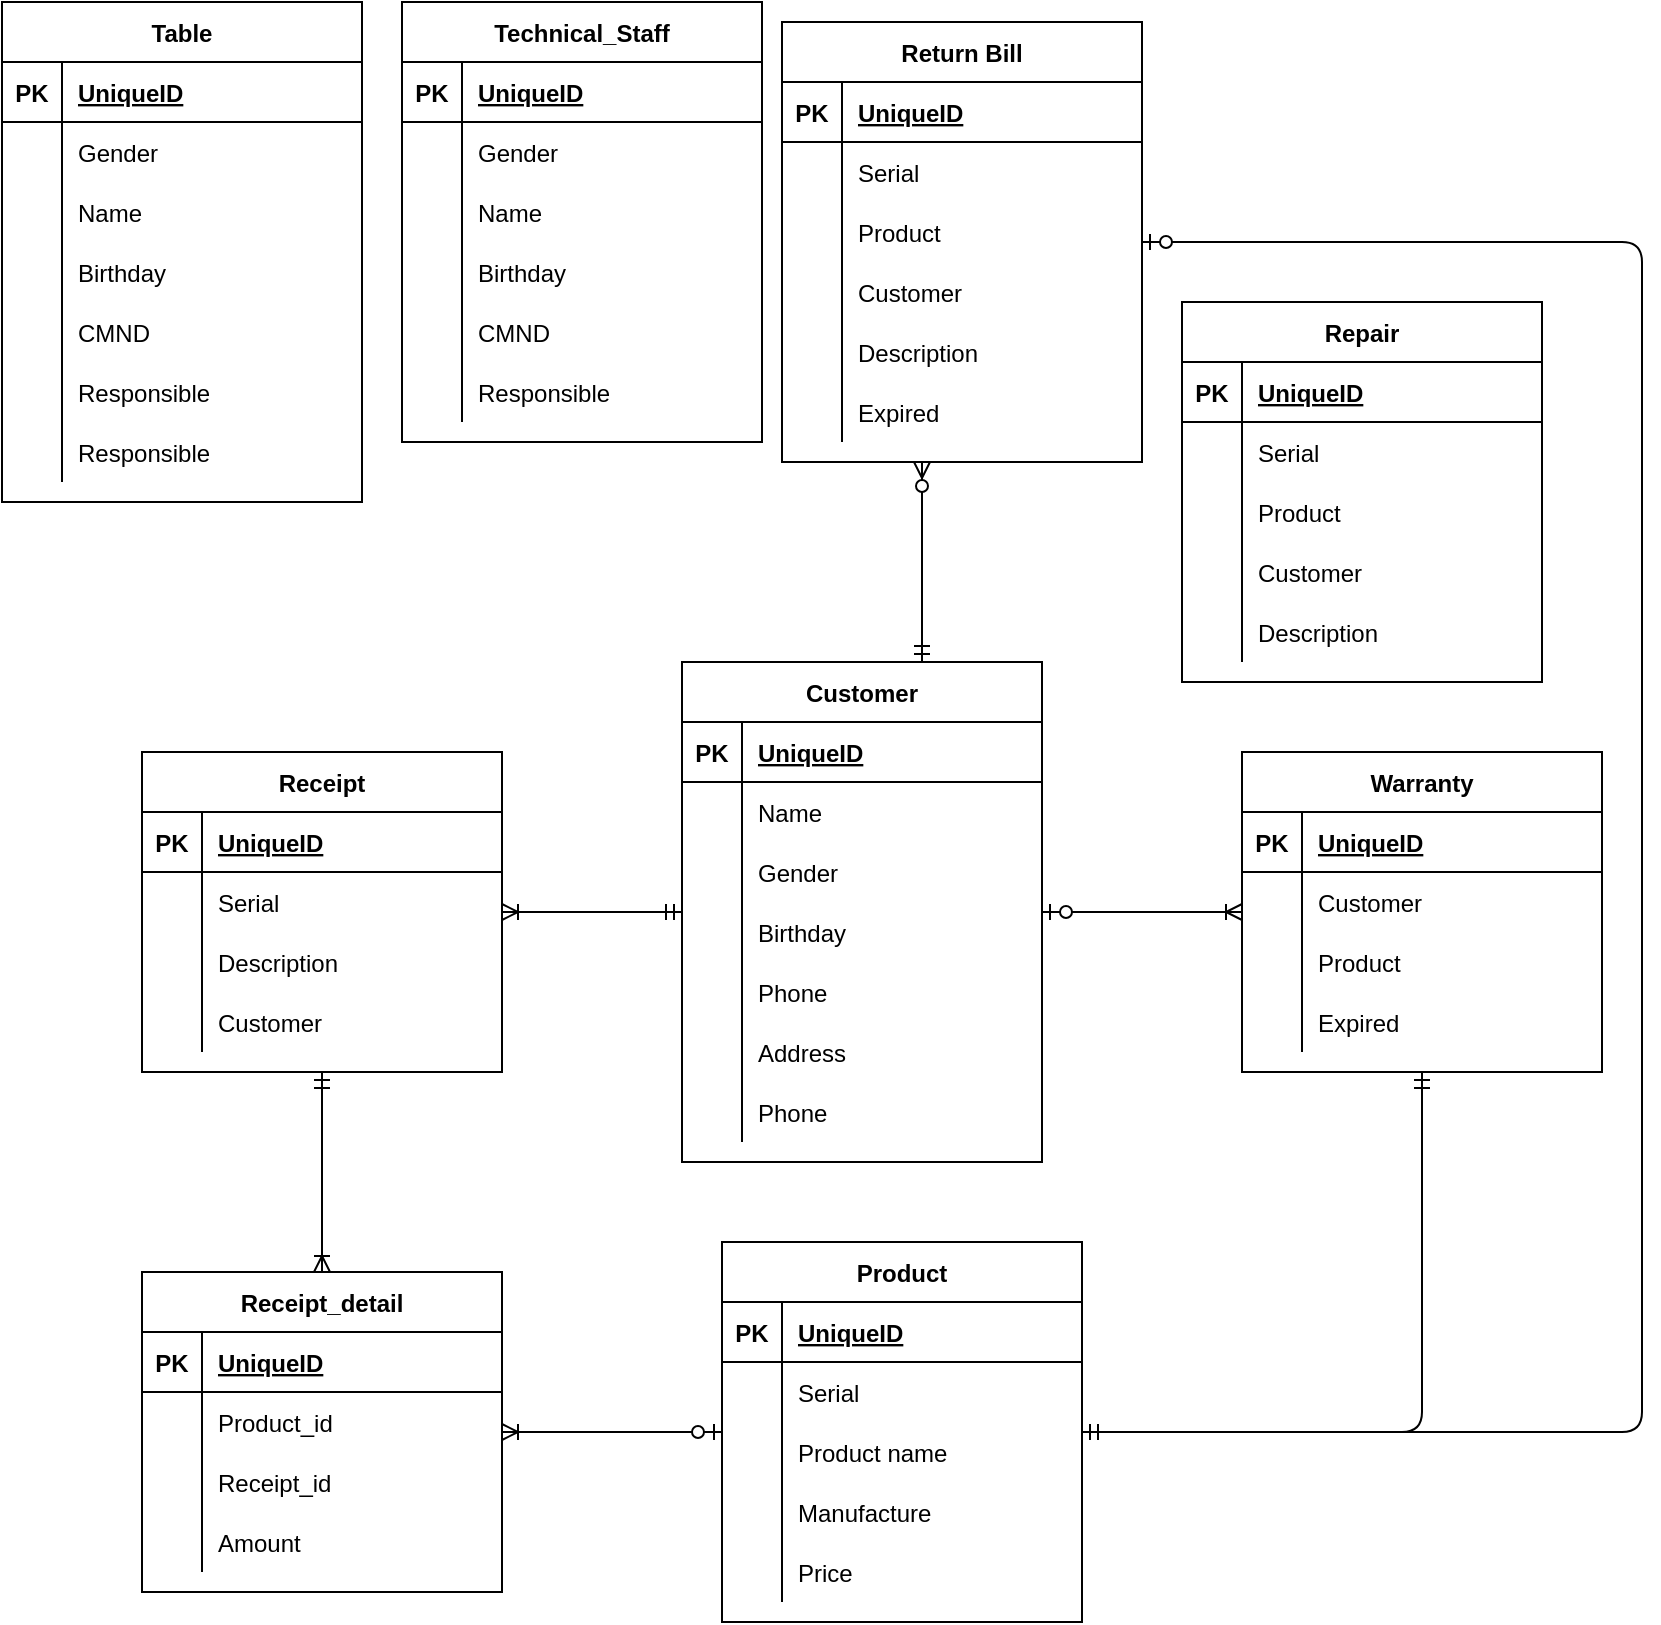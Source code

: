 <mxfile version="14.6.13" type="device"><diagram id="5e_tlHTb6gJ0Ft-nOh3q" name="Page-1"><mxGraphModel dx="1424" dy="852" grid="1" gridSize="10" guides="1" tooltips="1" connect="1" arrows="1" fold="1" page="1" pageScale="1" pageWidth="850" pageHeight="1100" math="0" shadow="0"><root><mxCell id="0"/><mxCell id="1" parent="0"/><mxCell id="rEspGja11M8n-e1TkG1P-1" value="Technical_Staff" style="shape=table;startSize=30;container=1;collapsible=1;childLayout=tableLayout;fixedRows=1;rowLines=0;fontStyle=1;align=center;resizeLast=1;" vertex="1" parent="1"><mxGeometry x="210" y="150" width="180" height="220" as="geometry"/></mxCell><mxCell id="rEspGja11M8n-e1TkG1P-2" value="" style="shape=partialRectangle;collapsible=0;dropTarget=0;pointerEvents=0;fillColor=none;top=0;left=0;bottom=1;right=0;points=[[0,0.5],[1,0.5]];portConstraint=eastwest;" vertex="1" parent="rEspGja11M8n-e1TkG1P-1"><mxGeometry y="30" width="180" height="30" as="geometry"/></mxCell><mxCell id="rEspGja11M8n-e1TkG1P-3" value="PK" style="shape=partialRectangle;connectable=0;fillColor=none;top=0;left=0;bottom=0;right=0;fontStyle=1;overflow=hidden;" vertex="1" parent="rEspGja11M8n-e1TkG1P-2"><mxGeometry width="30" height="30" as="geometry"/></mxCell><mxCell id="rEspGja11M8n-e1TkG1P-4" value="UniqueID" style="shape=partialRectangle;connectable=0;fillColor=none;top=0;left=0;bottom=0;right=0;align=left;spacingLeft=6;fontStyle=5;overflow=hidden;" vertex="1" parent="rEspGja11M8n-e1TkG1P-2"><mxGeometry x="30" width="150" height="30" as="geometry"/></mxCell><mxCell id="rEspGja11M8n-e1TkG1P-5" value="" style="shape=partialRectangle;collapsible=0;dropTarget=0;pointerEvents=0;fillColor=none;top=0;left=0;bottom=0;right=0;points=[[0,0.5],[1,0.5]];portConstraint=eastwest;" vertex="1" parent="rEspGja11M8n-e1TkG1P-1"><mxGeometry y="60" width="180" height="30" as="geometry"/></mxCell><mxCell id="rEspGja11M8n-e1TkG1P-6" value="" style="shape=partialRectangle;connectable=0;fillColor=none;top=0;left=0;bottom=0;right=0;editable=1;overflow=hidden;" vertex="1" parent="rEspGja11M8n-e1TkG1P-5"><mxGeometry width="30" height="30" as="geometry"/></mxCell><mxCell id="rEspGja11M8n-e1TkG1P-7" value="Gender" style="shape=partialRectangle;connectable=0;fillColor=none;top=0;left=0;bottom=0;right=0;align=left;spacingLeft=6;overflow=hidden;" vertex="1" parent="rEspGja11M8n-e1TkG1P-5"><mxGeometry x="30" width="150" height="30" as="geometry"/></mxCell><mxCell id="rEspGja11M8n-e1TkG1P-8" value="" style="shape=partialRectangle;collapsible=0;dropTarget=0;pointerEvents=0;fillColor=none;top=0;left=0;bottom=0;right=0;points=[[0,0.5],[1,0.5]];portConstraint=eastwest;" vertex="1" parent="rEspGja11M8n-e1TkG1P-1"><mxGeometry y="90" width="180" height="30" as="geometry"/></mxCell><mxCell id="rEspGja11M8n-e1TkG1P-9" value="" style="shape=partialRectangle;connectable=0;fillColor=none;top=0;left=0;bottom=0;right=0;editable=1;overflow=hidden;" vertex="1" parent="rEspGja11M8n-e1TkG1P-8"><mxGeometry width="30" height="30" as="geometry"/></mxCell><mxCell id="rEspGja11M8n-e1TkG1P-10" value="Name" style="shape=partialRectangle;connectable=0;fillColor=none;top=0;left=0;bottom=0;right=0;align=left;spacingLeft=6;overflow=hidden;" vertex="1" parent="rEspGja11M8n-e1TkG1P-8"><mxGeometry x="30" width="150" height="30" as="geometry"/></mxCell><mxCell id="rEspGja11M8n-e1TkG1P-11" value="" style="shape=partialRectangle;collapsible=0;dropTarget=0;pointerEvents=0;fillColor=none;top=0;left=0;bottom=0;right=0;points=[[0,0.5],[1,0.5]];portConstraint=eastwest;" vertex="1" parent="rEspGja11M8n-e1TkG1P-1"><mxGeometry y="120" width="180" height="30" as="geometry"/></mxCell><mxCell id="rEspGja11M8n-e1TkG1P-12" value="" style="shape=partialRectangle;connectable=0;fillColor=none;top=0;left=0;bottom=0;right=0;editable=1;overflow=hidden;" vertex="1" parent="rEspGja11M8n-e1TkG1P-11"><mxGeometry width="30" height="30" as="geometry"/></mxCell><mxCell id="rEspGja11M8n-e1TkG1P-13" value="Birthday" style="shape=partialRectangle;connectable=0;fillColor=none;top=0;left=0;bottom=0;right=0;align=left;spacingLeft=6;overflow=hidden;" vertex="1" parent="rEspGja11M8n-e1TkG1P-11"><mxGeometry x="30" width="150" height="30" as="geometry"/></mxCell><mxCell id="rEspGja11M8n-e1TkG1P-14" value="" style="shape=partialRectangle;collapsible=0;dropTarget=0;pointerEvents=0;fillColor=none;top=0;left=0;bottom=0;right=0;points=[[0,0.5],[1,0.5]];portConstraint=eastwest;" vertex="1" parent="rEspGja11M8n-e1TkG1P-1"><mxGeometry y="150" width="180" height="30" as="geometry"/></mxCell><mxCell id="rEspGja11M8n-e1TkG1P-15" value="" style="shape=partialRectangle;connectable=0;fillColor=none;top=0;left=0;bottom=0;right=0;editable=1;overflow=hidden;" vertex="1" parent="rEspGja11M8n-e1TkG1P-14"><mxGeometry width="30" height="30" as="geometry"/></mxCell><mxCell id="rEspGja11M8n-e1TkG1P-16" value="CMND" style="shape=partialRectangle;connectable=0;fillColor=none;top=0;left=0;bottom=0;right=0;align=left;spacingLeft=6;overflow=hidden;" vertex="1" parent="rEspGja11M8n-e1TkG1P-14"><mxGeometry x="30" width="150" height="30" as="geometry"/></mxCell><mxCell id="rEspGja11M8n-e1TkG1P-149" value="" style="shape=partialRectangle;collapsible=0;dropTarget=0;pointerEvents=0;fillColor=none;top=0;left=0;bottom=0;right=0;points=[[0,0.5],[1,0.5]];portConstraint=eastwest;" vertex="1" parent="rEspGja11M8n-e1TkG1P-1"><mxGeometry y="180" width="180" height="30" as="geometry"/></mxCell><mxCell id="rEspGja11M8n-e1TkG1P-150" value="" style="shape=partialRectangle;connectable=0;fillColor=none;top=0;left=0;bottom=0;right=0;editable=1;overflow=hidden;" vertex="1" parent="rEspGja11M8n-e1TkG1P-149"><mxGeometry width="30" height="30" as="geometry"/></mxCell><mxCell id="rEspGja11M8n-e1TkG1P-151" value="Responsible" style="shape=partialRectangle;connectable=0;fillColor=none;top=0;left=0;bottom=0;right=0;align=left;spacingLeft=6;overflow=hidden;" vertex="1" parent="rEspGja11M8n-e1TkG1P-149"><mxGeometry x="30" width="150" height="30" as="geometry"/></mxCell><mxCell id="rEspGja11M8n-e1TkG1P-17" value="Customer" style="shape=table;startSize=30;container=1;collapsible=1;childLayout=tableLayout;fixedRows=1;rowLines=0;fontStyle=1;align=center;resizeLast=1;" vertex="1" parent="1"><mxGeometry x="350" y="480" width="180" height="250" as="geometry"/></mxCell><mxCell id="rEspGja11M8n-e1TkG1P-18" value="" style="shape=partialRectangle;collapsible=0;dropTarget=0;pointerEvents=0;fillColor=none;top=0;left=0;bottom=1;right=0;points=[[0,0.5],[1,0.5]];portConstraint=eastwest;" vertex="1" parent="rEspGja11M8n-e1TkG1P-17"><mxGeometry y="30" width="180" height="30" as="geometry"/></mxCell><mxCell id="rEspGja11M8n-e1TkG1P-19" value="PK" style="shape=partialRectangle;connectable=0;fillColor=none;top=0;left=0;bottom=0;right=0;fontStyle=1;overflow=hidden;" vertex="1" parent="rEspGja11M8n-e1TkG1P-18"><mxGeometry width="30" height="30" as="geometry"/></mxCell><mxCell id="rEspGja11M8n-e1TkG1P-20" value="UniqueID" style="shape=partialRectangle;connectable=0;fillColor=none;top=0;left=0;bottom=0;right=0;align=left;spacingLeft=6;fontStyle=5;overflow=hidden;" vertex="1" parent="rEspGja11M8n-e1TkG1P-18"><mxGeometry x="30" width="150" height="30" as="geometry"/></mxCell><mxCell id="rEspGja11M8n-e1TkG1P-21" value="" style="shape=partialRectangle;collapsible=0;dropTarget=0;pointerEvents=0;fillColor=none;top=0;left=0;bottom=0;right=0;points=[[0,0.5],[1,0.5]];portConstraint=eastwest;" vertex="1" parent="rEspGja11M8n-e1TkG1P-17"><mxGeometry y="60" width="180" height="30" as="geometry"/></mxCell><mxCell id="rEspGja11M8n-e1TkG1P-22" value="" style="shape=partialRectangle;connectable=0;fillColor=none;top=0;left=0;bottom=0;right=0;editable=1;overflow=hidden;" vertex="1" parent="rEspGja11M8n-e1TkG1P-21"><mxGeometry width="30" height="30" as="geometry"/></mxCell><mxCell id="rEspGja11M8n-e1TkG1P-23" value="Name" style="shape=partialRectangle;connectable=0;fillColor=none;top=0;left=0;bottom=0;right=0;align=left;spacingLeft=6;overflow=hidden;" vertex="1" parent="rEspGja11M8n-e1TkG1P-21"><mxGeometry x="30" width="150" height="30" as="geometry"/></mxCell><mxCell id="rEspGja11M8n-e1TkG1P-24" value="" style="shape=partialRectangle;collapsible=0;dropTarget=0;pointerEvents=0;fillColor=none;top=0;left=0;bottom=0;right=0;points=[[0,0.5],[1,0.5]];portConstraint=eastwest;" vertex="1" parent="rEspGja11M8n-e1TkG1P-17"><mxGeometry y="90" width="180" height="30" as="geometry"/></mxCell><mxCell id="rEspGja11M8n-e1TkG1P-25" value="" style="shape=partialRectangle;connectable=0;fillColor=none;top=0;left=0;bottom=0;right=0;editable=1;overflow=hidden;" vertex="1" parent="rEspGja11M8n-e1TkG1P-24"><mxGeometry width="30" height="30" as="geometry"/></mxCell><mxCell id="rEspGja11M8n-e1TkG1P-26" value="Gender" style="shape=partialRectangle;connectable=0;fillColor=none;top=0;left=0;bottom=0;right=0;align=left;spacingLeft=6;overflow=hidden;" vertex="1" parent="rEspGja11M8n-e1TkG1P-24"><mxGeometry x="30" width="150" height="30" as="geometry"/></mxCell><mxCell id="rEspGja11M8n-e1TkG1P-27" value="" style="shape=partialRectangle;collapsible=0;dropTarget=0;pointerEvents=0;fillColor=none;top=0;left=0;bottom=0;right=0;points=[[0,0.5],[1,0.5]];portConstraint=eastwest;" vertex="1" parent="rEspGja11M8n-e1TkG1P-17"><mxGeometry y="120" width="180" height="30" as="geometry"/></mxCell><mxCell id="rEspGja11M8n-e1TkG1P-28" value="" style="shape=partialRectangle;connectable=0;fillColor=none;top=0;left=0;bottom=0;right=0;editable=1;overflow=hidden;" vertex="1" parent="rEspGja11M8n-e1TkG1P-27"><mxGeometry width="30" height="30" as="geometry"/></mxCell><mxCell id="rEspGja11M8n-e1TkG1P-29" value="Birthday" style="shape=partialRectangle;connectable=0;fillColor=none;top=0;left=0;bottom=0;right=0;align=left;spacingLeft=6;overflow=hidden;" vertex="1" parent="rEspGja11M8n-e1TkG1P-27"><mxGeometry x="30" width="150" height="30" as="geometry"/></mxCell><mxCell id="rEspGja11M8n-e1TkG1P-30" value="" style="shape=partialRectangle;collapsible=0;dropTarget=0;pointerEvents=0;fillColor=none;top=0;left=0;bottom=0;right=0;points=[[0,0.5],[1,0.5]];portConstraint=eastwest;" vertex="1" parent="rEspGja11M8n-e1TkG1P-17"><mxGeometry y="150" width="180" height="30" as="geometry"/></mxCell><mxCell id="rEspGja11M8n-e1TkG1P-31" value="" style="shape=partialRectangle;connectable=0;fillColor=none;top=0;left=0;bottom=0;right=0;editable=1;overflow=hidden;" vertex="1" parent="rEspGja11M8n-e1TkG1P-30"><mxGeometry width="30" height="30" as="geometry"/></mxCell><mxCell id="rEspGja11M8n-e1TkG1P-32" value="Phone" style="shape=partialRectangle;connectable=0;fillColor=none;top=0;left=0;bottom=0;right=0;align=left;spacingLeft=6;overflow=hidden;" vertex="1" parent="rEspGja11M8n-e1TkG1P-30"><mxGeometry x="30" width="150" height="30" as="geometry"/></mxCell><mxCell id="rEspGja11M8n-e1TkG1P-33" value="" style="shape=partialRectangle;collapsible=0;dropTarget=0;pointerEvents=0;fillColor=none;top=0;left=0;bottom=0;right=0;points=[[0,0.5],[1,0.5]];portConstraint=eastwest;" vertex="1" parent="rEspGja11M8n-e1TkG1P-17"><mxGeometry y="180" width="180" height="30" as="geometry"/></mxCell><mxCell id="rEspGja11M8n-e1TkG1P-34" value="" style="shape=partialRectangle;connectable=0;fillColor=none;top=0;left=0;bottom=0;right=0;editable=1;overflow=hidden;" vertex="1" parent="rEspGja11M8n-e1TkG1P-33"><mxGeometry width="30" height="30" as="geometry"/></mxCell><mxCell id="rEspGja11M8n-e1TkG1P-35" value="Address" style="shape=partialRectangle;connectable=0;fillColor=none;top=0;left=0;bottom=0;right=0;align=left;spacingLeft=6;overflow=hidden;" vertex="1" parent="rEspGja11M8n-e1TkG1P-33"><mxGeometry x="30" width="150" height="30" as="geometry"/></mxCell><mxCell id="rEspGja11M8n-e1TkG1P-36" value="" style="shape=partialRectangle;collapsible=0;dropTarget=0;pointerEvents=0;fillColor=none;top=0;left=0;bottom=0;right=0;points=[[0,0.5],[1,0.5]];portConstraint=eastwest;" vertex="1" parent="rEspGja11M8n-e1TkG1P-17"><mxGeometry y="210" width="180" height="30" as="geometry"/></mxCell><mxCell id="rEspGja11M8n-e1TkG1P-37" value="" style="shape=partialRectangle;connectable=0;fillColor=none;top=0;left=0;bottom=0;right=0;editable=1;overflow=hidden;" vertex="1" parent="rEspGja11M8n-e1TkG1P-36"><mxGeometry width="30" height="30" as="geometry"/></mxCell><mxCell id="rEspGja11M8n-e1TkG1P-38" value="Phone" style="shape=partialRectangle;connectable=0;fillColor=none;top=0;left=0;bottom=0;right=0;align=left;spacingLeft=6;overflow=hidden;" vertex="1" parent="rEspGja11M8n-e1TkG1P-36"><mxGeometry x="30" width="150" height="30" as="geometry"/></mxCell><mxCell id="rEspGja11M8n-e1TkG1P-39" value="Return Bill" style="shape=table;startSize=30;container=1;collapsible=1;childLayout=tableLayout;fixedRows=1;rowLines=0;fontStyle=1;align=center;resizeLast=1;" vertex="1" parent="1"><mxGeometry x="400" y="160" width="180" height="220" as="geometry"/></mxCell><mxCell id="rEspGja11M8n-e1TkG1P-40" value="" style="shape=partialRectangle;collapsible=0;dropTarget=0;pointerEvents=0;fillColor=none;top=0;left=0;bottom=1;right=0;points=[[0,0.5],[1,0.5]];portConstraint=eastwest;" vertex="1" parent="rEspGja11M8n-e1TkG1P-39"><mxGeometry y="30" width="180" height="30" as="geometry"/></mxCell><mxCell id="rEspGja11M8n-e1TkG1P-41" value="PK" style="shape=partialRectangle;connectable=0;fillColor=none;top=0;left=0;bottom=0;right=0;fontStyle=1;overflow=hidden;" vertex="1" parent="rEspGja11M8n-e1TkG1P-40"><mxGeometry width="30" height="30" as="geometry"/></mxCell><mxCell id="rEspGja11M8n-e1TkG1P-42" value="UniqueID" style="shape=partialRectangle;connectable=0;fillColor=none;top=0;left=0;bottom=0;right=0;align=left;spacingLeft=6;fontStyle=5;overflow=hidden;" vertex="1" parent="rEspGja11M8n-e1TkG1P-40"><mxGeometry x="30" width="150" height="30" as="geometry"/></mxCell><mxCell id="rEspGja11M8n-e1TkG1P-43" value="" style="shape=partialRectangle;collapsible=0;dropTarget=0;pointerEvents=0;fillColor=none;top=0;left=0;bottom=0;right=0;points=[[0,0.5],[1,0.5]];portConstraint=eastwest;" vertex="1" parent="rEspGja11M8n-e1TkG1P-39"><mxGeometry y="60" width="180" height="30" as="geometry"/></mxCell><mxCell id="rEspGja11M8n-e1TkG1P-44" value="" style="shape=partialRectangle;connectable=0;fillColor=none;top=0;left=0;bottom=0;right=0;editable=1;overflow=hidden;" vertex="1" parent="rEspGja11M8n-e1TkG1P-43"><mxGeometry width="30" height="30" as="geometry"/></mxCell><mxCell id="rEspGja11M8n-e1TkG1P-45" value="Serial" style="shape=partialRectangle;connectable=0;fillColor=none;top=0;left=0;bottom=0;right=0;align=left;spacingLeft=6;overflow=hidden;" vertex="1" parent="rEspGja11M8n-e1TkG1P-43"><mxGeometry x="30" width="150" height="30" as="geometry"/></mxCell><mxCell id="rEspGja11M8n-e1TkG1P-46" value="" style="shape=partialRectangle;collapsible=0;dropTarget=0;pointerEvents=0;fillColor=none;top=0;left=0;bottom=0;right=0;points=[[0,0.5],[1,0.5]];portConstraint=eastwest;" vertex="1" parent="rEspGja11M8n-e1TkG1P-39"><mxGeometry y="90" width="180" height="30" as="geometry"/></mxCell><mxCell id="rEspGja11M8n-e1TkG1P-47" value="" style="shape=partialRectangle;connectable=0;fillColor=none;top=0;left=0;bottom=0;right=0;editable=1;overflow=hidden;" vertex="1" parent="rEspGja11M8n-e1TkG1P-46"><mxGeometry width="30" height="30" as="geometry"/></mxCell><mxCell id="rEspGja11M8n-e1TkG1P-48" value="Product" style="shape=partialRectangle;connectable=0;fillColor=none;top=0;left=0;bottom=0;right=0;align=left;spacingLeft=6;overflow=hidden;" vertex="1" parent="rEspGja11M8n-e1TkG1P-46"><mxGeometry x="30" width="150" height="30" as="geometry"/></mxCell><mxCell id="rEspGja11M8n-e1TkG1P-49" value="" style="shape=partialRectangle;collapsible=0;dropTarget=0;pointerEvents=0;fillColor=none;top=0;left=0;bottom=0;right=0;points=[[0,0.5],[1,0.5]];portConstraint=eastwest;" vertex="1" parent="rEspGja11M8n-e1TkG1P-39"><mxGeometry y="120" width="180" height="30" as="geometry"/></mxCell><mxCell id="rEspGja11M8n-e1TkG1P-50" value="" style="shape=partialRectangle;connectable=0;fillColor=none;top=0;left=0;bottom=0;right=0;editable=1;overflow=hidden;" vertex="1" parent="rEspGja11M8n-e1TkG1P-49"><mxGeometry width="30" height="30" as="geometry"/></mxCell><mxCell id="rEspGja11M8n-e1TkG1P-51" value="Customer" style="shape=partialRectangle;connectable=0;fillColor=none;top=0;left=0;bottom=0;right=0;align=left;spacingLeft=6;overflow=hidden;" vertex="1" parent="rEspGja11M8n-e1TkG1P-49"><mxGeometry x="30" width="150" height="30" as="geometry"/></mxCell><mxCell id="rEspGja11M8n-e1TkG1P-177" value="" style="shape=partialRectangle;collapsible=0;dropTarget=0;pointerEvents=0;fillColor=none;top=0;left=0;bottom=0;right=0;points=[[0,0.5],[1,0.5]];portConstraint=eastwest;" vertex="1" parent="rEspGja11M8n-e1TkG1P-39"><mxGeometry y="150" width="180" height="30" as="geometry"/></mxCell><mxCell id="rEspGja11M8n-e1TkG1P-178" value="" style="shape=partialRectangle;connectable=0;fillColor=none;top=0;left=0;bottom=0;right=0;editable=1;overflow=hidden;" vertex="1" parent="rEspGja11M8n-e1TkG1P-177"><mxGeometry width="30" height="30" as="geometry"/></mxCell><mxCell id="rEspGja11M8n-e1TkG1P-179" value="Description" style="shape=partialRectangle;connectable=0;fillColor=none;top=0;left=0;bottom=0;right=0;align=left;spacingLeft=6;overflow=hidden;" vertex="1" parent="rEspGja11M8n-e1TkG1P-177"><mxGeometry x="30" width="150" height="30" as="geometry"/></mxCell><mxCell id="rEspGja11M8n-e1TkG1P-180" value="" style="shape=partialRectangle;collapsible=0;dropTarget=0;pointerEvents=0;fillColor=none;top=0;left=0;bottom=0;right=0;points=[[0,0.5],[1,0.5]];portConstraint=eastwest;" vertex="1" parent="rEspGja11M8n-e1TkG1P-39"><mxGeometry y="180" width="180" height="30" as="geometry"/></mxCell><mxCell id="rEspGja11M8n-e1TkG1P-181" value="" style="shape=partialRectangle;connectable=0;fillColor=none;top=0;left=0;bottom=0;right=0;editable=1;overflow=hidden;" vertex="1" parent="rEspGja11M8n-e1TkG1P-180"><mxGeometry width="30" height="30" as="geometry"/></mxCell><mxCell id="rEspGja11M8n-e1TkG1P-182" value="Expired" style="shape=partialRectangle;connectable=0;fillColor=none;top=0;left=0;bottom=0;right=0;align=left;spacingLeft=6;overflow=hidden;" vertex="1" parent="rEspGja11M8n-e1TkG1P-180"><mxGeometry x="30" width="150" height="30" as="geometry"/></mxCell><mxCell id="rEspGja11M8n-e1TkG1P-52" value="Receipt" style="shape=table;startSize=30;container=1;collapsible=1;childLayout=tableLayout;fixedRows=1;rowLines=0;fontStyle=1;align=center;resizeLast=1;" vertex="1" parent="1"><mxGeometry x="80" y="525" width="180" height="160" as="geometry"/></mxCell><mxCell id="rEspGja11M8n-e1TkG1P-53" value="" style="shape=partialRectangle;collapsible=0;dropTarget=0;pointerEvents=0;fillColor=none;top=0;left=0;bottom=1;right=0;points=[[0,0.5],[1,0.5]];portConstraint=eastwest;" vertex="1" parent="rEspGja11M8n-e1TkG1P-52"><mxGeometry y="30" width="180" height="30" as="geometry"/></mxCell><mxCell id="rEspGja11M8n-e1TkG1P-54" value="PK" style="shape=partialRectangle;connectable=0;fillColor=none;top=0;left=0;bottom=0;right=0;fontStyle=1;overflow=hidden;" vertex="1" parent="rEspGja11M8n-e1TkG1P-53"><mxGeometry width="30" height="30" as="geometry"/></mxCell><mxCell id="rEspGja11M8n-e1TkG1P-55" value="UniqueID" style="shape=partialRectangle;connectable=0;fillColor=none;top=0;left=0;bottom=0;right=0;align=left;spacingLeft=6;fontStyle=5;overflow=hidden;" vertex="1" parent="rEspGja11M8n-e1TkG1P-53"><mxGeometry x="30" width="150" height="30" as="geometry"/></mxCell><mxCell id="rEspGja11M8n-e1TkG1P-56" value="" style="shape=partialRectangle;collapsible=0;dropTarget=0;pointerEvents=0;fillColor=none;top=0;left=0;bottom=0;right=0;points=[[0,0.5],[1,0.5]];portConstraint=eastwest;" vertex="1" parent="rEspGja11M8n-e1TkG1P-52"><mxGeometry y="60" width="180" height="30" as="geometry"/></mxCell><mxCell id="rEspGja11M8n-e1TkG1P-57" value="" style="shape=partialRectangle;connectable=0;fillColor=none;top=0;left=0;bottom=0;right=0;editable=1;overflow=hidden;" vertex="1" parent="rEspGja11M8n-e1TkG1P-56"><mxGeometry width="30" height="30" as="geometry"/></mxCell><mxCell id="rEspGja11M8n-e1TkG1P-58" value="Serial" style="shape=partialRectangle;connectable=0;fillColor=none;top=0;left=0;bottom=0;right=0;align=left;spacingLeft=6;overflow=hidden;" vertex="1" parent="rEspGja11M8n-e1TkG1P-56"><mxGeometry x="30" width="150" height="30" as="geometry"/></mxCell><mxCell id="rEspGja11M8n-e1TkG1P-59" value="" style="shape=partialRectangle;collapsible=0;dropTarget=0;pointerEvents=0;fillColor=none;top=0;left=0;bottom=0;right=0;points=[[0,0.5],[1,0.5]];portConstraint=eastwest;" vertex="1" parent="rEspGja11M8n-e1TkG1P-52"><mxGeometry y="90" width="180" height="30" as="geometry"/></mxCell><mxCell id="rEspGja11M8n-e1TkG1P-60" value="" style="shape=partialRectangle;connectable=0;fillColor=none;top=0;left=0;bottom=0;right=0;editable=1;overflow=hidden;" vertex="1" parent="rEspGja11M8n-e1TkG1P-59"><mxGeometry width="30" height="30" as="geometry"/></mxCell><mxCell id="rEspGja11M8n-e1TkG1P-61" value="Description" style="shape=partialRectangle;connectable=0;fillColor=none;top=0;left=0;bottom=0;right=0;align=left;spacingLeft=6;overflow=hidden;" vertex="1" parent="rEspGja11M8n-e1TkG1P-59"><mxGeometry x="30" width="150" height="30" as="geometry"/></mxCell><mxCell id="rEspGja11M8n-e1TkG1P-62" value="" style="shape=partialRectangle;collapsible=0;dropTarget=0;pointerEvents=0;fillColor=none;top=0;left=0;bottom=0;right=0;points=[[0,0.5],[1,0.5]];portConstraint=eastwest;" vertex="1" parent="rEspGja11M8n-e1TkG1P-52"><mxGeometry y="120" width="180" height="30" as="geometry"/></mxCell><mxCell id="rEspGja11M8n-e1TkG1P-63" value="" style="shape=partialRectangle;connectable=0;fillColor=none;top=0;left=0;bottom=0;right=0;editable=1;overflow=hidden;" vertex="1" parent="rEspGja11M8n-e1TkG1P-62"><mxGeometry width="30" height="30" as="geometry"/></mxCell><mxCell id="rEspGja11M8n-e1TkG1P-64" value="Customer" style="shape=partialRectangle;connectable=0;fillColor=none;top=0;left=0;bottom=0;right=0;align=left;spacingLeft=6;overflow=hidden;" vertex="1" parent="rEspGja11M8n-e1TkG1P-62"><mxGeometry x="30" width="150" height="30" as="geometry"/></mxCell><mxCell id="rEspGja11M8n-e1TkG1P-65" value="Product" style="shape=table;startSize=30;container=1;collapsible=1;childLayout=tableLayout;fixedRows=1;rowLines=0;fontStyle=1;align=center;resizeLast=1;" vertex="1" parent="1"><mxGeometry x="370" y="770" width="180" height="190" as="geometry"/></mxCell><mxCell id="rEspGja11M8n-e1TkG1P-66" value="" style="shape=partialRectangle;collapsible=0;dropTarget=0;pointerEvents=0;fillColor=none;top=0;left=0;bottom=1;right=0;points=[[0,0.5],[1,0.5]];portConstraint=eastwest;" vertex="1" parent="rEspGja11M8n-e1TkG1P-65"><mxGeometry y="30" width="180" height="30" as="geometry"/></mxCell><mxCell id="rEspGja11M8n-e1TkG1P-67" value="PK" style="shape=partialRectangle;connectable=0;fillColor=none;top=0;left=0;bottom=0;right=0;fontStyle=1;overflow=hidden;" vertex="1" parent="rEspGja11M8n-e1TkG1P-66"><mxGeometry width="30" height="30" as="geometry"/></mxCell><mxCell id="rEspGja11M8n-e1TkG1P-68" value="UniqueID" style="shape=partialRectangle;connectable=0;fillColor=none;top=0;left=0;bottom=0;right=0;align=left;spacingLeft=6;fontStyle=5;overflow=hidden;" vertex="1" parent="rEspGja11M8n-e1TkG1P-66"><mxGeometry x="30" width="150" height="30" as="geometry"/></mxCell><mxCell id="rEspGja11M8n-e1TkG1P-69" value="" style="shape=partialRectangle;collapsible=0;dropTarget=0;pointerEvents=0;fillColor=none;top=0;left=0;bottom=0;right=0;points=[[0,0.5],[1,0.5]];portConstraint=eastwest;" vertex="1" parent="rEspGja11M8n-e1TkG1P-65"><mxGeometry y="60" width="180" height="30" as="geometry"/></mxCell><mxCell id="rEspGja11M8n-e1TkG1P-70" value="" style="shape=partialRectangle;connectable=0;fillColor=none;top=0;left=0;bottom=0;right=0;editable=1;overflow=hidden;" vertex="1" parent="rEspGja11M8n-e1TkG1P-69"><mxGeometry width="30" height="30" as="geometry"/></mxCell><mxCell id="rEspGja11M8n-e1TkG1P-71" value="Serial" style="shape=partialRectangle;connectable=0;fillColor=none;top=0;left=0;bottom=0;right=0;align=left;spacingLeft=6;overflow=hidden;" vertex="1" parent="rEspGja11M8n-e1TkG1P-69"><mxGeometry x="30" width="150" height="30" as="geometry"/></mxCell><mxCell id="rEspGja11M8n-e1TkG1P-72" value="" style="shape=partialRectangle;collapsible=0;dropTarget=0;pointerEvents=0;fillColor=none;top=0;left=0;bottom=0;right=0;points=[[0,0.5],[1,0.5]];portConstraint=eastwest;" vertex="1" parent="rEspGja11M8n-e1TkG1P-65"><mxGeometry y="90" width="180" height="30" as="geometry"/></mxCell><mxCell id="rEspGja11M8n-e1TkG1P-73" value="" style="shape=partialRectangle;connectable=0;fillColor=none;top=0;left=0;bottom=0;right=0;editable=1;overflow=hidden;" vertex="1" parent="rEspGja11M8n-e1TkG1P-72"><mxGeometry width="30" height="30" as="geometry"/></mxCell><mxCell id="rEspGja11M8n-e1TkG1P-74" value="Product name" style="shape=partialRectangle;connectable=0;fillColor=none;top=0;left=0;bottom=0;right=0;align=left;spacingLeft=6;overflow=hidden;" vertex="1" parent="rEspGja11M8n-e1TkG1P-72"><mxGeometry x="30" width="150" height="30" as="geometry"/></mxCell><mxCell id="rEspGja11M8n-e1TkG1P-75" value="" style="shape=partialRectangle;collapsible=0;dropTarget=0;pointerEvents=0;fillColor=none;top=0;left=0;bottom=0;right=0;points=[[0,0.5],[1,0.5]];portConstraint=eastwest;" vertex="1" parent="rEspGja11M8n-e1TkG1P-65"><mxGeometry y="120" width="180" height="30" as="geometry"/></mxCell><mxCell id="rEspGja11M8n-e1TkG1P-76" value="" style="shape=partialRectangle;connectable=0;fillColor=none;top=0;left=0;bottom=0;right=0;editable=1;overflow=hidden;" vertex="1" parent="rEspGja11M8n-e1TkG1P-75"><mxGeometry width="30" height="30" as="geometry"/></mxCell><mxCell id="rEspGja11M8n-e1TkG1P-77" value="Manufacture" style="shape=partialRectangle;connectable=0;fillColor=none;top=0;left=0;bottom=0;right=0;align=left;spacingLeft=6;overflow=hidden;" vertex="1" parent="rEspGja11M8n-e1TkG1P-75"><mxGeometry x="30" width="150" height="30" as="geometry"/></mxCell><mxCell id="rEspGja11M8n-e1TkG1P-95" value="" style="shape=partialRectangle;collapsible=0;dropTarget=0;pointerEvents=0;fillColor=none;top=0;left=0;bottom=0;right=0;points=[[0,0.5],[1,0.5]];portConstraint=eastwest;" vertex="1" parent="rEspGja11M8n-e1TkG1P-65"><mxGeometry y="150" width="180" height="30" as="geometry"/></mxCell><mxCell id="rEspGja11M8n-e1TkG1P-96" value="" style="shape=partialRectangle;connectable=0;fillColor=none;top=0;left=0;bottom=0;right=0;editable=1;overflow=hidden;" vertex="1" parent="rEspGja11M8n-e1TkG1P-95"><mxGeometry width="30" height="30" as="geometry"/></mxCell><mxCell id="rEspGja11M8n-e1TkG1P-97" value="Price" style="shape=partialRectangle;connectable=0;fillColor=none;top=0;left=0;bottom=0;right=0;align=left;spacingLeft=6;overflow=hidden;" vertex="1" parent="rEspGja11M8n-e1TkG1P-95"><mxGeometry x="30" width="150" height="30" as="geometry"/></mxCell><mxCell id="rEspGja11M8n-e1TkG1P-81" value="" style="edgeStyle=entityRelationEdgeStyle;fontSize=12;html=1;endArrow=ERoneToMany;startArrow=ERmandOne;" edge="1" parent="1" source="rEspGja11M8n-e1TkG1P-17" target="rEspGja11M8n-e1TkG1P-52"><mxGeometry width="100" height="100" relative="1" as="geometry"><mxPoint x="600" y="630" as="sourcePoint"/><mxPoint x="700" y="530" as="targetPoint"/></mxGeometry></mxCell><mxCell id="rEspGja11M8n-e1TkG1P-82" value="Receipt_detail" style="shape=table;startSize=30;container=1;collapsible=1;childLayout=tableLayout;fixedRows=1;rowLines=0;fontStyle=1;align=center;resizeLast=1;" vertex="1" parent="1"><mxGeometry x="80" y="785" width="180" height="160" as="geometry"/></mxCell><mxCell id="rEspGja11M8n-e1TkG1P-83" value="" style="shape=partialRectangle;collapsible=0;dropTarget=0;pointerEvents=0;fillColor=none;top=0;left=0;bottom=1;right=0;points=[[0,0.5],[1,0.5]];portConstraint=eastwest;" vertex="1" parent="rEspGja11M8n-e1TkG1P-82"><mxGeometry y="30" width="180" height="30" as="geometry"/></mxCell><mxCell id="rEspGja11M8n-e1TkG1P-84" value="PK" style="shape=partialRectangle;connectable=0;fillColor=none;top=0;left=0;bottom=0;right=0;fontStyle=1;overflow=hidden;" vertex="1" parent="rEspGja11M8n-e1TkG1P-83"><mxGeometry width="30" height="30" as="geometry"/></mxCell><mxCell id="rEspGja11M8n-e1TkG1P-85" value="UniqueID" style="shape=partialRectangle;connectable=0;fillColor=none;top=0;left=0;bottom=0;right=0;align=left;spacingLeft=6;fontStyle=5;overflow=hidden;" vertex="1" parent="rEspGja11M8n-e1TkG1P-83"><mxGeometry x="30" width="150" height="30" as="geometry"/></mxCell><mxCell id="rEspGja11M8n-e1TkG1P-86" value="" style="shape=partialRectangle;collapsible=0;dropTarget=0;pointerEvents=0;fillColor=none;top=0;left=0;bottom=0;right=0;points=[[0,0.5],[1,0.5]];portConstraint=eastwest;" vertex="1" parent="rEspGja11M8n-e1TkG1P-82"><mxGeometry y="60" width="180" height="30" as="geometry"/></mxCell><mxCell id="rEspGja11M8n-e1TkG1P-87" value="" style="shape=partialRectangle;connectable=0;fillColor=none;top=0;left=0;bottom=0;right=0;editable=1;overflow=hidden;" vertex="1" parent="rEspGja11M8n-e1TkG1P-86"><mxGeometry width="30" height="30" as="geometry"/></mxCell><mxCell id="rEspGja11M8n-e1TkG1P-88" value="Product_id" style="shape=partialRectangle;connectable=0;fillColor=none;top=0;left=0;bottom=0;right=0;align=left;spacingLeft=6;overflow=hidden;" vertex="1" parent="rEspGja11M8n-e1TkG1P-86"><mxGeometry x="30" width="150" height="30" as="geometry"/></mxCell><mxCell id="rEspGja11M8n-e1TkG1P-89" value="" style="shape=partialRectangle;collapsible=0;dropTarget=0;pointerEvents=0;fillColor=none;top=0;left=0;bottom=0;right=0;points=[[0,0.5],[1,0.5]];portConstraint=eastwest;" vertex="1" parent="rEspGja11M8n-e1TkG1P-82"><mxGeometry y="90" width="180" height="30" as="geometry"/></mxCell><mxCell id="rEspGja11M8n-e1TkG1P-90" value="" style="shape=partialRectangle;connectable=0;fillColor=none;top=0;left=0;bottom=0;right=0;editable=1;overflow=hidden;" vertex="1" parent="rEspGja11M8n-e1TkG1P-89"><mxGeometry width="30" height="30" as="geometry"/></mxCell><mxCell id="rEspGja11M8n-e1TkG1P-91" value="Receipt_id" style="shape=partialRectangle;connectable=0;fillColor=none;top=0;left=0;bottom=0;right=0;align=left;spacingLeft=6;overflow=hidden;" vertex="1" parent="rEspGja11M8n-e1TkG1P-89"><mxGeometry x="30" width="150" height="30" as="geometry"/></mxCell><mxCell id="rEspGja11M8n-e1TkG1P-92" value="" style="shape=partialRectangle;collapsible=0;dropTarget=0;pointerEvents=0;fillColor=none;top=0;left=0;bottom=0;right=0;points=[[0,0.5],[1,0.5]];portConstraint=eastwest;" vertex="1" parent="rEspGja11M8n-e1TkG1P-82"><mxGeometry y="120" width="180" height="30" as="geometry"/></mxCell><mxCell id="rEspGja11M8n-e1TkG1P-93" value="" style="shape=partialRectangle;connectable=0;fillColor=none;top=0;left=0;bottom=0;right=0;editable=1;overflow=hidden;" vertex="1" parent="rEspGja11M8n-e1TkG1P-92"><mxGeometry width="30" height="30" as="geometry"/></mxCell><mxCell id="rEspGja11M8n-e1TkG1P-94" value="Amount" style="shape=partialRectangle;connectable=0;fillColor=none;top=0;left=0;bottom=0;right=0;align=left;spacingLeft=6;overflow=hidden;" vertex="1" parent="rEspGja11M8n-e1TkG1P-92"><mxGeometry x="30" width="150" height="30" as="geometry"/></mxCell><mxCell id="rEspGja11M8n-e1TkG1P-99" value="" style="fontSize=12;html=1;endArrow=ERoneToMany;startArrow=ERmandOne;" edge="1" parent="1" source="rEspGja11M8n-e1TkG1P-52" target="rEspGja11M8n-e1TkG1P-82"><mxGeometry width="100" height="100" relative="1" as="geometry"><mxPoint x="610" y="740" as="sourcePoint"/><mxPoint x="710" y="640" as="targetPoint"/></mxGeometry></mxCell><mxCell id="rEspGja11M8n-e1TkG1P-100" value="" style="edgeStyle=entityRelationEdgeStyle;fontSize=12;html=1;endArrow=ERoneToMany;startArrow=ERzeroToOne;" edge="1" parent="1" source="rEspGja11M8n-e1TkG1P-65" target="rEspGja11M8n-e1TkG1P-82"><mxGeometry width="100" height="100" relative="1" as="geometry"><mxPoint x="610" y="640" as="sourcePoint"/><mxPoint x="710" y="540" as="targetPoint"/></mxGeometry></mxCell><mxCell id="rEspGja11M8n-e1TkG1P-101" value="" style="edgeStyle=orthogonalEdgeStyle;fontSize=12;html=1;endArrow=ERzeroToMany;startArrow=ERmandOne;" edge="1" parent="1" source="rEspGja11M8n-e1TkG1P-17" target="rEspGja11M8n-e1TkG1P-39"><mxGeometry width="100" height="100" relative="1" as="geometry"><mxPoint x="610" y="490" as="sourcePoint"/><mxPoint x="710" y="390" as="targetPoint"/><Array as="points"><mxPoint x="470" y="440"/><mxPoint x="470" y="440"/></Array></mxGeometry></mxCell><mxCell id="rEspGja11M8n-e1TkG1P-103" value="Warranty" style="shape=table;startSize=30;container=1;collapsible=1;childLayout=tableLayout;fixedRows=1;rowLines=0;fontStyle=1;align=center;resizeLast=1;" vertex="1" parent="1"><mxGeometry x="630" y="525" width="180" height="160" as="geometry"/></mxCell><mxCell id="rEspGja11M8n-e1TkG1P-104" value="" style="shape=partialRectangle;collapsible=0;dropTarget=0;pointerEvents=0;fillColor=none;top=0;left=0;bottom=1;right=0;points=[[0,0.5],[1,0.5]];portConstraint=eastwest;" vertex="1" parent="rEspGja11M8n-e1TkG1P-103"><mxGeometry y="30" width="180" height="30" as="geometry"/></mxCell><mxCell id="rEspGja11M8n-e1TkG1P-105" value="PK" style="shape=partialRectangle;connectable=0;fillColor=none;top=0;left=0;bottom=0;right=0;fontStyle=1;overflow=hidden;" vertex="1" parent="rEspGja11M8n-e1TkG1P-104"><mxGeometry width="30" height="30" as="geometry"/></mxCell><mxCell id="rEspGja11M8n-e1TkG1P-106" value="UniqueID" style="shape=partialRectangle;connectable=0;fillColor=none;top=0;left=0;bottom=0;right=0;align=left;spacingLeft=6;fontStyle=5;overflow=hidden;" vertex="1" parent="rEspGja11M8n-e1TkG1P-104"><mxGeometry x="30" width="150" height="30" as="geometry"/></mxCell><mxCell id="rEspGja11M8n-e1TkG1P-107" value="" style="shape=partialRectangle;collapsible=0;dropTarget=0;pointerEvents=0;fillColor=none;top=0;left=0;bottom=0;right=0;points=[[0,0.5],[1,0.5]];portConstraint=eastwest;" vertex="1" parent="rEspGja11M8n-e1TkG1P-103"><mxGeometry y="60" width="180" height="30" as="geometry"/></mxCell><mxCell id="rEspGja11M8n-e1TkG1P-108" value="" style="shape=partialRectangle;connectable=0;fillColor=none;top=0;left=0;bottom=0;right=0;editable=1;overflow=hidden;" vertex="1" parent="rEspGja11M8n-e1TkG1P-107"><mxGeometry width="30" height="30" as="geometry"/></mxCell><mxCell id="rEspGja11M8n-e1TkG1P-109" value="Customer" style="shape=partialRectangle;connectable=0;fillColor=none;top=0;left=0;bottom=0;right=0;align=left;spacingLeft=6;overflow=hidden;" vertex="1" parent="rEspGja11M8n-e1TkG1P-107"><mxGeometry x="30" width="150" height="30" as="geometry"/></mxCell><mxCell id="rEspGja11M8n-e1TkG1P-110" value="" style="shape=partialRectangle;collapsible=0;dropTarget=0;pointerEvents=0;fillColor=none;top=0;left=0;bottom=0;right=0;points=[[0,0.5],[1,0.5]];portConstraint=eastwest;" vertex="1" parent="rEspGja11M8n-e1TkG1P-103"><mxGeometry y="90" width="180" height="30" as="geometry"/></mxCell><mxCell id="rEspGja11M8n-e1TkG1P-111" value="" style="shape=partialRectangle;connectable=0;fillColor=none;top=0;left=0;bottom=0;right=0;editable=1;overflow=hidden;" vertex="1" parent="rEspGja11M8n-e1TkG1P-110"><mxGeometry width="30" height="30" as="geometry"/></mxCell><mxCell id="rEspGja11M8n-e1TkG1P-112" value="Product" style="shape=partialRectangle;connectable=0;fillColor=none;top=0;left=0;bottom=0;right=0;align=left;spacingLeft=6;overflow=hidden;" vertex="1" parent="rEspGja11M8n-e1TkG1P-110"><mxGeometry x="30" width="150" height="30" as="geometry"/></mxCell><mxCell id="rEspGja11M8n-e1TkG1P-113" value="" style="shape=partialRectangle;collapsible=0;dropTarget=0;pointerEvents=0;fillColor=none;top=0;left=0;bottom=0;right=0;points=[[0,0.5],[1,0.5]];portConstraint=eastwest;" vertex="1" parent="rEspGja11M8n-e1TkG1P-103"><mxGeometry y="120" width="180" height="30" as="geometry"/></mxCell><mxCell id="rEspGja11M8n-e1TkG1P-114" value="" style="shape=partialRectangle;connectable=0;fillColor=none;top=0;left=0;bottom=0;right=0;editable=1;overflow=hidden;" vertex="1" parent="rEspGja11M8n-e1TkG1P-113"><mxGeometry width="30" height="30" as="geometry"/></mxCell><mxCell id="rEspGja11M8n-e1TkG1P-115" value="Expired" style="shape=partialRectangle;connectable=0;fillColor=none;top=0;left=0;bottom=0;right=0;align=left;spacingLeft=6;overflow=hidden;" vertex="1" parent="rEspGja11M8n-e1TkG1P-113"><mxGeometry x="30" width="150" height="30" as="geometry"/></mxCell><mxCell id="rEspGja11M8n-e1TkG1P-116" value="" style="edgeStyle=orthogonalEdgeStyle;fontSize=12;html=1;endArrow=ERmandOne;startArrow=ERmandOne;" edge="1" parent="1" source="rEspGja11M8n-e1TkG1P-65" target="rEspGja11M8n-e1TkG1P-103"><mxGeometry width="100" height="100" relative="1" as="geometry"><mxPoint x="610" y="610" as="sourcePoint"/><mxPoint x="710" y="510" as="targetPoint"/></mxGeometry></mxCell><mxCell id="rEspGja11M8n-e1TkG1P-117" value="" style="edgeStyle=entityRelationEdgeStyle;fontSize=12;html=1;endArrow=ERoneToMany;startArrow=ERzeroToOne;" edge="1" parent="1" source="rEspGja11M8n-e1TkG1P-17" target="rEspGja11M8n-e1TkG1P-103"><mxGeometry width="100" height="100" relative="1" as="geometry"><mxPoint x="610" y="610" as="sourcePoint"/><mxPoint x="710" y="510" as="targetPoint"/></mxGeometry></mxCell><mxCell id="rEspGja11M8n-e1TkG1P-118" value="" style="fontSize=12;html=1;endArrow=ERzeroToOne;endFill=1;edgeStyle=elbowEdgeStyle;" edge="1" parent="1" source="rEspGja11M8n-e1TkG1P-65" target="rEspGja11M8n-e1TkG1P-39"><mxGeometry width="100" height="100" relative="1" as="geometry"><mxPoint x="610" y="630" as="sourcePoint"/><mxPoint x="710" y="530" as="targetPoint"/><Array as="points"><mxPoint x="830" y="545"/></Array></mxGeometry></mxCell><mxCell id="rEspGja11M8n-e1TkG1P-136" value="Repair" style="shape=table;startSize=30;container=1;collapsible=1;childLayout=tableLayout;fixedRows=1;rowLines=0;fontStyle=1;align=center;resizeLast=1;" vertex="1" parent="1"><mxGeometry x="600" y="300" width="180" height="190" as="geometry"/></mxCell><mxCell id="rEspGja11M8n-e1TkG1P-137" value="" style="shape=partialRectangle;collapsible=0;dropTarget=0;pointerEvents=0;fillColor=none;top=0;left=0;bottom=1;right=0;points=[[0,0.5],[1,0.5]];portConstraint=eastwest;" vertex="1" parent="rEspGja11M8n-e1TkG1P-136"><mxGeometry y="30" width="180" height="30" as="geometry"/></mxCell><mxCell id="rEspGja11M8n-e1TkG1P-138" value="PK" style="shape=partialRectangle;connectable=0;fillColor=none;top=0;left=0;bottom=0;right=0;fontStyle=1;overflow=hidden;" vertex="1" parent="rEspGja11M8n-e1TkG1P-137"><mxGeometry width="30" height="30" as="geometry"/></mxCell><mxCell id="rEspGja11M8n-e1TkG1P-139" value="UniqueID" style="shape=partialRectangle;connectable=0;fillColor=none;top=0;left=0;bottom=0;right=0;align=left;spacingLeft=6;fontStyle=5;overflow=hidden;" vertex="1" parent="rEspGja11M8n-e1TkG1P-137"><mxGeometry x="30" width="150" height="30" as="geometry"/></mxCell><mxCell id="rEspGja11M8n-e1TkG1P-140" value="" style="shape=partialRectangle;collapsible=0;dropTarget=0;pointerEvents=0;fillColor=none;top=0;left=0;bottom=0;right=0;points=[[0,0.5],[1,0.5]];portConstraint=eastwest;" vertex="1" parent="rEspGja11M8n-e1TkG1P-136"><mxGeometry y="60" width="180" height="30" as="geometry"/></mxCell><mxCell id="rEspGja11M8n-e1TkG1P-141" value="" style="shape=partialRectangle;connectable=0;fillColor=none;top=0;left=0;bottom=0;right=0;editable=1;overflow=hidden;" vertex="1" parent="rEspGja11M8n-e1TkG1P-140"><mxGeometry width="30" height="30" as="geometry"/></mxCell><mxCell id="rEspGja11M8n-e1TkG1P-142" value="Serial" style="shape=partialRectangle;connectable=0;fillColor=none;top=0;left=0;bottom=0;right=0;align=left;spacingLeft=6;overflow=hidden;" vertex="1" parent="rEspGja11M8n-e1TkG1P-140"><mxGeometry x="30" width="150" height="30" as="geometry"/></mxCell><mxCell id="rEspGja11M8n-e1TkG1P-143" value="" style="shape=partialRectangle;collapsible=0;dropTarget=0;pointerEvents=0;fillColor=none;top=0;left=0;bottom=0;right=0;points=[[0,0.5],[1,0.5]];portConstraint=eastwest;" vertex="1" parent="rEspGja11M8n-e1TkG1P-136"><mxGeometry y="90" width="180" height="30" as="geometry"/></mxCell><mxCell id="rEspGja11M8n-e1TkG1P-144" value="" style="shape=partialRectangle;connectable=0;fillColor=none;top=0;left=0;bottom=0;right=0;editable=1;overflow=hidden;" vertex="1" parent="rEspGja11M8n-e1TkG1P-143"><mxGeometry width="30" height="30" as="geometry"/></mxCell><mxCell id="rEspGja11M8n-e1TkG1P-145" value="Product" style="shape=partialRectangle;connectable=0;fillColor=none;top=0;left=0;bottom=0;right=0;align=left;spacingLeft=6;overflow=hidden;" vertex="1" parent="rEspGja11M8n-e1TkG1P-143"><mxGeometry x="30" width="150" height="30" as="geometry"/></mxCell><mxCell id="rEspGja11M8n-e1TkG1P-146" value="" style="shape=partialRectangle;collapsible=0;dropTarget=0;pointerEvents=0;fillColor=none;top=0;left=0;bottom=0;right=0;points=[[0,0.5],[1,0.5]];portConstraint=eastwest;" vertex="1" parent="rEspGja11M8n-e1TkG1P-136"><mxGeometry y="120" width="180" height="30" as="geometry"/></mxCell><mxCell id="rEspGja11M8n-e1TkG1P-147" value="" style="shape=partialRectangle;connectable=0;fillColor=none;top=0;left=0;bottom=0;right=0;editable=1;overflow=hidden;" vertex="1" parent="rEspGja11M8n-e1TkG1P-146"><mxGeometry width="30" height="30" as="geometry"/></mxCell><mxCell id="rEspGja11M8n-e1TkG1P-148" value="Customer" style="shape=partialRectangle;connectable=0;fillColor=none;top=0;left=0;bottom=0;right=0;align=left;spacingLeft=6;overflow=hidden;" vertex="1" parent="rEspGja11M8n-e1TkG1P-146"><mxGeometry x="30" width="150" height="30" as="geometry"/></mxCell><mxCell id="rEspGja11M8n-e1TkG1P-174" value="" style="shape=partialRectangle;collapsible=0;dropTarget=0;pointerEvents=0;fillColor=none;top=0;left=0;bottom=0;right=0;points=[[0,0.5],[1,0.5]];portConstraint=eastwest;" vertex="1" parent="rEspGja11M8n-e1TkG1P-136"><mxGeometry y="150" width="180" height="30" as="geometry"/></mxCell><mxCell id="rEspGja11M8n-e1TkG1P-175" value="" style="shape=partialRectangle;connectable=0;fillColor=none;top=0;left=0;bottom=0;right=0;editable=1;overflow=hidden;" vertex="1" parent="rEspGja11M8n-e1TkG1P-174"><mxGeometry width="30" height="30" as="geometry"/></mxCell><mxCell id="rEspGja11M8n-e1TkG1P-176" value="Description" style="shape=partialRectangle;connectable=0;fillColor=none;top=0;left=0;bottom=0;right=0;align=left;spacingLeft=6;overflow=hidden;" vertex="1" parent="rEspGja11M8n-e1TkG1P-174"><mxGeometry x="30" width="150" height="30" as="geometry"/></mxCell><mxCell id="rEspGja11M8n-e1TkG1P-152" value="Table" style="shape=table;startSize=30;container=1;collapsible=1;childLayout=tableLayout;fixedRows=1;rowLines=0;fontStyle=1;align=center;resizeLast=1;" vertex="1" parent="1"><mxGeometry x="10" y="150" width="180" height="250" as="geometry"/></mxCell><mxCell id="rEspGja11M8n-e1TkG1P-153" value="" style="shape=partialRectangle;collapsible=0;dropTarget=0;pointerEvents=0;fillColor=none;top=0;left=0;bottom=1;right=0;points=[[0,0.5],[1,0.5]];portConstraint=eastwest;" vertex="1" parent="rEspGja11M8n-e1TkG1P-152"><mxGeometry y="30" width="180" height="30" as="geometry"/></mxCell><mxCell id="rEspGja11M8n-e1TkG1P-154" value="PK" style="shape=partialRectangle;connectable=0;fillColor=none;top=0;left=0;bottom=0;right=0;fontStyle=1;overflow=hidden;" vertex="1" parent="rEspGja11M8n-e1TkG1P-153"><mxGeometry width="30" height="30" as="geometry"/></mxCell><mxCell id="rEspGja11M8n-e1TkG1P-155" value="UniqueID" style="shape=partialRectangle;connectable=0;fillColor=none;top=0;left=0;bottom=0;right=0;align=left;spacingLeft=6;fontStyle=5;overflow=hidden;" vertex="1" parent="rEspGja11M8n-e1TkG1P-153"><mxGeometry x="30" width="150" height="30" as="geometry"/></mxCell><mxCell id="rEspGja11M8n-e1TkG1P-156" value="" style="shape=partialRectangle;collapsible=0;dropTarget=0;pointerEvents=0;fillColor=none;top=0;left=0;bottom=0;right=0;points=[[0,0.5],[1,0.5]];portConstraint=eastwest;" vertex="1" parent="rEspGja11M8n-e1TkG1P-152"><mxGeometry y="60" width="180" height="30" as="geometry"/></mxCell><mxCell id="rEspGja11M8n-e1TkG1P-157" value="" style="shape=partialRectangle;connectable=0;fillColor=none;top=0;left=0;bottom=0;right=0;editable=1;overflow=hidden;" vertex="1" parent="rEspGja11M8n-e1TkG1P-156"><mxGeometry width="30" height="30" as="geometry"/></mxCell><mxCell id="rEspGja11M8n-e1TkG1P-158" value="Gender" style="shape=partialRectangle;connectable=0;fillColor=none;top=0;left=0;bottom=0;right=0;align=left;spacingLeft=6;overflow=hidden;" vertex="1" parent="rEspGja11M8n-e1TkG1P-156"><mxGeometry x="30" width="150" height="30" as="geometry"/></mxCell><mxCell id="rEspGja11M8n-e1TkG1P-159" value="" style="shape=partialRectangle;collapsible=0;dropTarget=0;pointerEvents=0;fillColor=none;top=0;left=0;bottom=0;right=0;points=[[0,0.5],[1,0.5]];portConstraint=eastwest;" vertex="1" parent="rEspGja11M8n-e1TkG1P-152"><mxGeometry y="90" width="180" height="30" as="geometry"/></mxCell><mxCell id="rEspGja11M8n-e1TkG1P-160" value="" style="shape=partialRectangle;connectable=0;fillColor=none;top=0;left=0;bottom=0;right=0;editable=1;overflow=hidden;" vertex="1" parent="rEspGja11M8n-e1TkG1P-159"><mxGeometry width="30" height="30" as="geometry"/></mxCell><mxCell id="rEspGja11M8n-e1TkG1P-161" value="Name" style="shape=partialRectangle;connectable=0;fillColor=none;top=0;left=0;bottom=0;right=0;align=left;spacingLeft=6;overflow=hidden;" vertex="1" parent="rEspGja11M8n-e1TkG1P-159"><mxGeometry x="30" width="150" height="30" as="geometry"/></mxCell><mxCell id="rEspGja11M8n-e1TkG1P-162" value="" style="shape=partialRectangle;collapsible=0;dropTarget=0;pointerEvents=0;fillColor=none;top=0;left=0;bottom=0;right=0;points=[[0,0.5],[1,0.5]];portConstraint=eastwest;" vertex="1" parent="rEspGja11M8n-e1TkG1P-152"><mxGeometry y="120" width="180" height="30" as="geometry"/></mxCell><mxCell id="rEspGja11M8n-e1TkG1P-163" value="" style="shape=partialRectangle;connectable=0;fillColor=none;top=0;left=0;bottom=0;right=0;editable=1;overflow=hidden;" vertex="1" parent="rEspGja11M8n-e1TkG1P-162"><mxGeometry width="30" height="30" as="geometry"/></mxCell><mxCell id="rEspGja11M8n-e1TkG1P-164" value="Birthday" style="shape=partialRectangle;connectable=0;fillColor=none;top=0;left=0;bottom=0;right=0;align=left;spacingLeft=6;overflow=hidden;" vertex="1" parent="rEspGja11M8n-e1TkG1P-162"><mxGeometry x="30" width="150" height="30" as="geometry"/></mxCell><mxCell id="rEspGja11M8n-e1TkG1P-165" value="" style="shape=partialRectangle;collapsible=0;dropTarget=0;pointerEvents=0;fillColor=none;top=0;left=0;bottom=0;right=0;points=[[0,0.5],[1,0.5]];portConstraint=eastwest;" vertex="1" parent="rEspGja11M8n-e1TkG1P-152"><mxGeometry y="150" width="180" height="30" as="geometry"/></mxCell><mxCell id="rEspGja11M8n-e1TkG1P-166" value="" style="shape=partialRectangle;connectable=0;fillColor=none;top=0;left=0;bottom=0;right=0;editable=1;overflow=hidden;" vertex="1" parent="rEspGja11M8n-e1TkG1P-165"><mxGeometry width="30" height="30" as="geometry"/></mxCell><mxCell id="rEspGja11M8n-e1TkG1P-167" value="CMND" style="shape=partialRectangle;connectable=0;fillColor=none;top=0;left=0;bottom=0;right=0;align=left;spacingLeft=6;overflow=hidden;" vertex="1" parent="rEspGja11M8n-e1TkG1P-165"><mxGeometry x="30" width="150" height="30" as="geometry"/></mxCell><mxCell id="rEspGja11M8n-e1TkG1P-168" value="" style="shape=partialRectangle;collapsible=0;dropTarget=0;pointerEvents=0;fillColor=none;top=0;left=0;bottom=0;right=0;points=[[0,0.5],[1,0.5]];portConstraint=eastwest;" vertex="1" parent="rEspGja11M8n-e1TkG1P-152"><mxGeometry y="180" width="180" height="30" as="geometry"/></mxCell><mxCell id="rEspGja11M8n-e1TkG1P-169" value="" style="shape=partialRectangle;connectable=0;fillColor=none;top=0;left=0;bottom=0;right=0;editable=1;overflow=hidden;" vertex="1" parent="rEspGja11M8n-e1TkG1P-168"><mxGeometry width="30" height="30" as="geometry"/></mxCell><mxCell id="rEspGja11M8n-e1TkG1P-170" value="Responsible" style="shape=partialRectangle;connectable=0;fillColor=none;top=0;left=0;bottom=0;right=0;align=left;spacingLeft=6;overflow=hidden;" vertex="1" parent="rEspGja11M8n-e1TkG1P-168"><mxGeometry x="30" width="150" height="30" as="geometry"/></mxCell><mxCell id="rEspGja11M8n-e1TkG1P-171" value="" style="shape=partialRectangle;collapsible=0;dropTarget=0;pointerEvents=0;fillColor=none;top=0;left=0;bottom=0;right=0;points=[[0,0.5],[1,0.5]];portConstraint=eastwest;" vertex="1" parent="rEspGja11M8n-e1TkG1P-152"><mxGeometry y="210" width="180" height="30" as="geometry"/></mxCell><mxCell id="rEspGja11M8n-e1TkG1P-172" value="" style="shape=partialRectangle;connectable=0;fillColor=none;top=0;left=0;bottom=0;right=0;editable=1;overflow=hidden;" vertex="1" parent="rEspGja11M8n-e1TkG1P-171"><mxGeometry width="30" height="30" as="geometry"/></mxCell><mxCell id="rEspGja11M8n-e1TkG1P-173" value="Responsible" style="shape=partialRectangle;connectable=0;fillColor=none;top=0;left=0;bottom=0;right=0;align=left;spacingLeft=6;overflow=hidden;" vertex="1" parent="rEspGja11M8n-e1TkG1P-171"><mxGeometry x="30" width="150" height="30" as="geometry"/></mxCell></root></mxGraphModel></diagram></mxfile>
